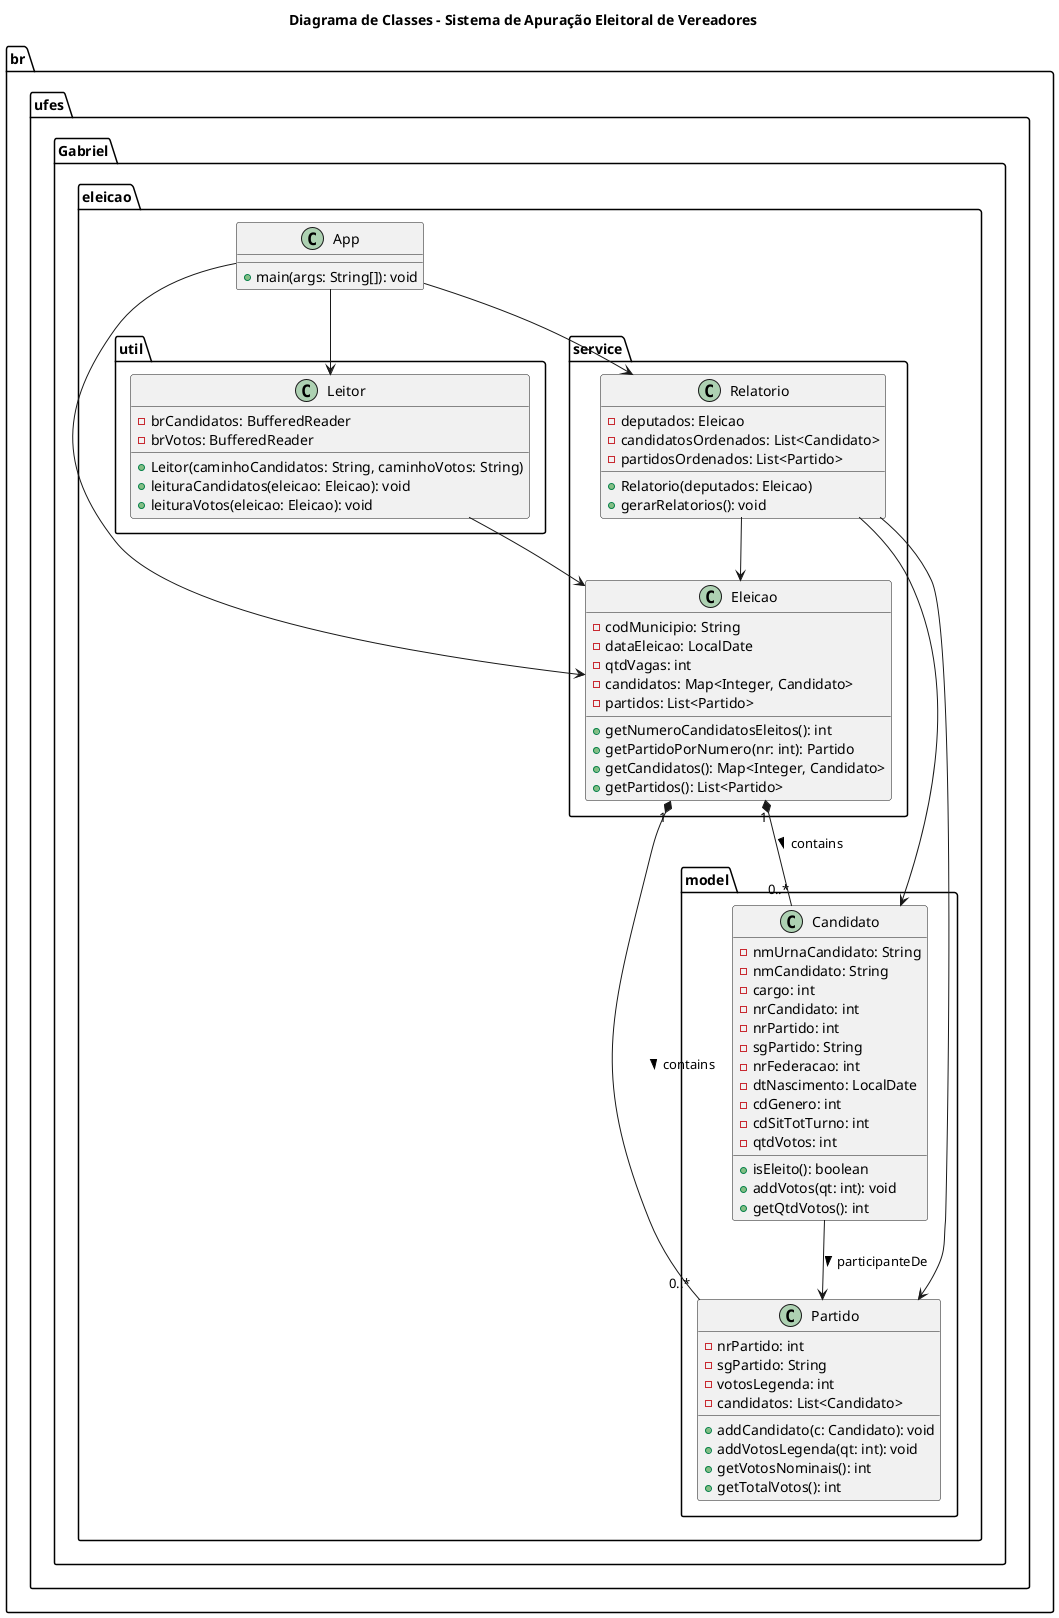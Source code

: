 @startuml Sistema_Eleitoral

title Diagrama de Classes - Sistema de Apuração Eleitoral de Vereadores

package "br.ufes.Gabriel.eleicao" {
  class App {
    + main(args: String[]): void
  }
}

package "br.ufes.Gabriel.eleicao.util" {
  class Leitor {
    - brCandidatos: BufferedReader
    - brVotos: BufferedReader
    + Leitor(caminhoCandidatos: String, caminhoVotos: String)
    + leituraCandidatos(eleicao: Eleicao): void
    + leituraVotos(eleicao: Eleicao): void
  }
}

package "br.ufes.Gabriel.eleicao.model" {
  class Candidato {
    - nmUrnaCandidato: String
    - nmCandidato: String
    - cargo: int
    - nrCandidato: int
    - nrPartido: int
    - sgPartido: String
    - nrFederacao: int
    - dtNascimento: LocalDate
    - cdGenero: int
    - cdSitTotTurno: int
    - qtdVotos: int
    + isEleito(): boolean
    + addVotos(qt: int): void
    + getQtdVotos(): int
  }

  class Partido {
    - nrPartido: int
    - sgPartido: String
    - votosLegenda: int
    - candidatos: List<Candidato>
    + addCandidato(c: Candidato): void
    + addVotosLegenda(qt: int): void
    + getVotosNominais(): int
    + getTotalVotos(): int
  }
}

package "br.ufes.Gabriel.eleicao.service" {
  class Eleicao {
    - codMunicipio: String
    - dataEleicao: LocalDate
    - qtdVagas: int
    - candidatos: Map<Integer, Candidato>
    - partidos: List<Partido>
    + getNumeroCandidatosEleitos(): int
    + getPartidoPorNumero(nr: int): Partido
    + getCandidatos(): Map<Integer, Candidato>
    + getPartidos(): List<Partido>
  }

  class Relatorio {
    - deputados: Eleicao
    - candidatosOrdenados: List<Candidato>
    - partidosOrdenados: List<Partido>
    + Relatorio(deputados: Eleicao)
    + gerarRelatorios(): void
  }
}

App --> Leitor
App --> Eleicao
App --> Relatorio
Eleicao "1" *-- "0..*" Candidato : contains >
Eleicao "1" *-- "0..*" Partido   : contains >
Leitor --> Eleicao
Relatorio --> Eleicao
Relatorio --> Candidato
Relatorio --> Partido
Candidato --> Partido : participanteDe >
@enduml
